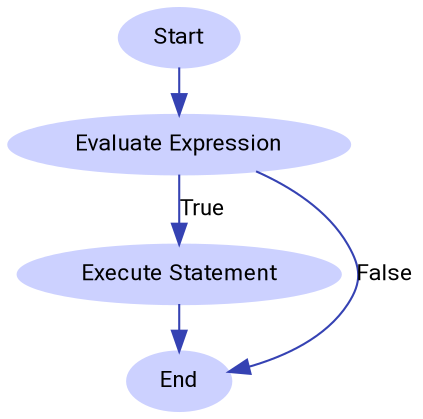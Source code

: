 digraph IfStatement {
  ranksep="0.3";
  ratio=fill;
  nodesep="0.1";
  edge [color="0.650 0.700 0.700",
        fontname="Roboto",
        fontsize="11"];
  node [width="0.0",
        style="filled",
        fontsize="11",
        color="0.650 0.200 1.000",
        fontname="Roboto",
        height="0.0"];
  1 [label="Start"];
  2 [label="Evaluate Expression"];
  3 [label="Execute Statement"];
  4 [label="End"];
  1 -> 2;
  2 -> 3  [label="True"];
  2 -> 4  [constraint="false", label="False"];
  3 -> 4;
}
